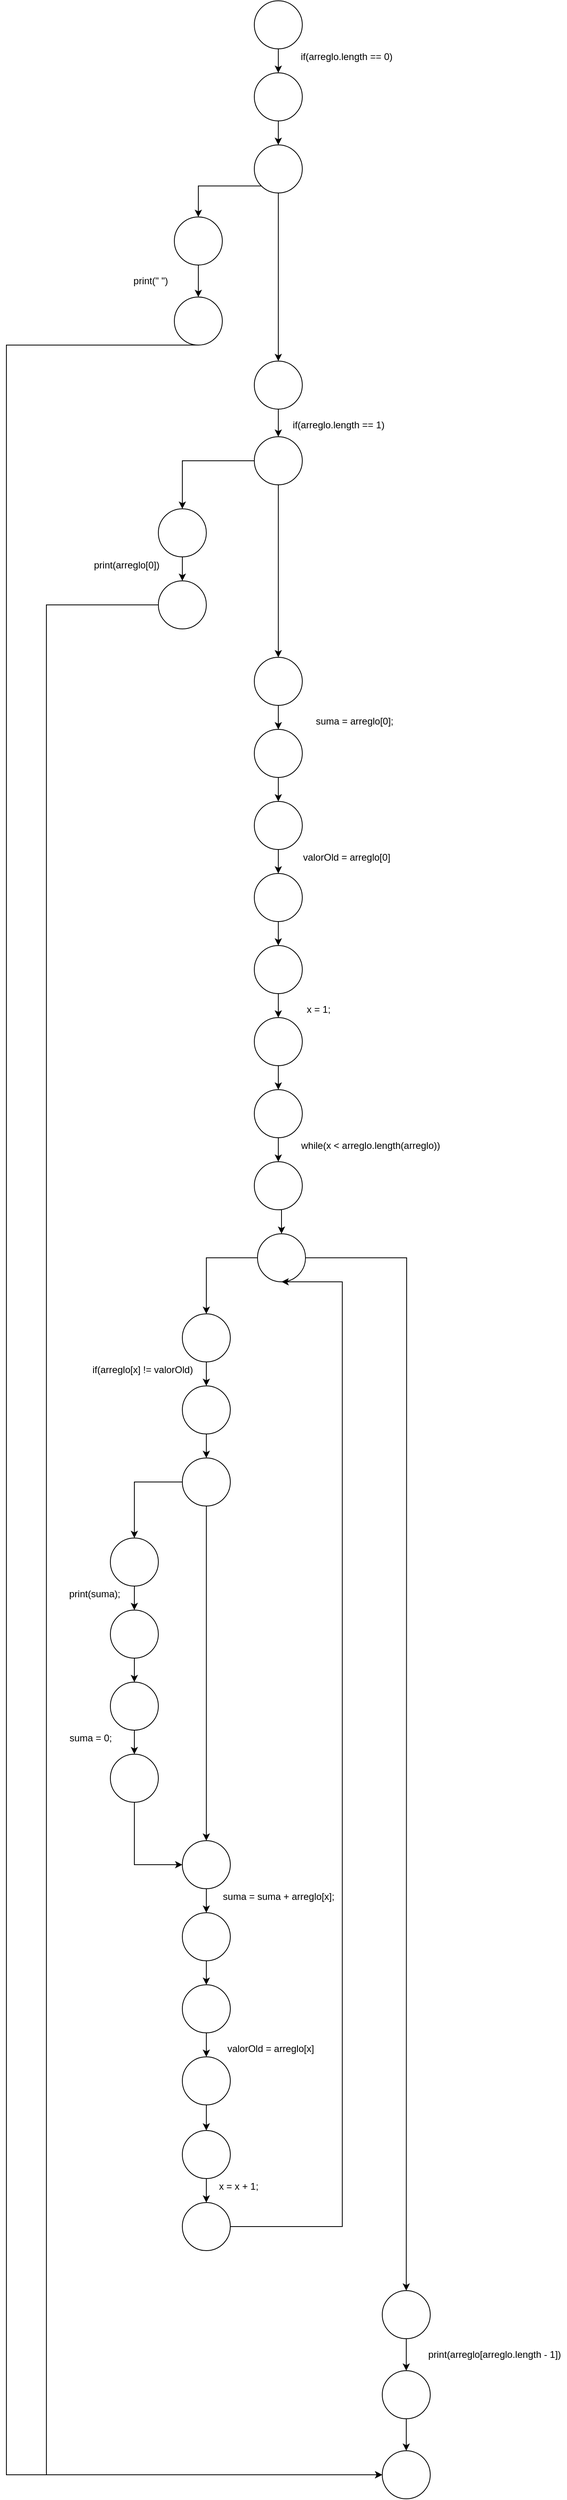 <mxfile version="14.7.9" type="github">
  <diagram id="WcriYCKenzfUjqUQbDSd" name="Page-1">
    <mxGraphModel dx="2955" dy="1795" grid="1" gridSize="10" guides="1" tooltips="1" connect="1" arrows="1" fold="1" page="1" pageScale="1" pageWidth="827" pageHeight="1169" math="0" shadow="0">
      <root>
        <mxCell id="0" />
        <mxCell id="1" parent="0" />
        <mxCell id="SPVTOjcvmlSqd_9IR7FR-14" style="edgeStyle=orthogonalEdgeStyle;rounded=0;orthogonalLoop=1;jettySize=auto;html=1;exitX=0.5;exitY=1;exitDx=0;exitDy=0;entryX=0.5;entryY=0;entryDx=0;entryDy=0;" edge="1" parent="1" source="SPVTOjcvmlSqd_9IR7FR-1" target="SPVTOjcvmlSqd_9IR7FR-5">
          <mxGeometry relative="1" as="geometry" />
        </mxCell>
        <mxCell id="SPVTOjcvmlSqd_9IR7FR-1" value="" style="ellipse;whiteSpace=wrap;html=1;aspect=fixed;" vertex="1" parent="1">
          <mxGeometry x="350" y="40" width="60" height="60" as="geometry" />
        </mxCell>
        <mxCell id="SPVTOjcvmlSqd_9IR7FR-16" style="edgeStyle=orthogonalEdgeStyle;rounded=0;orthogonalLoop=1;jettySize=auto;html=1;exitX=0.5;exitY=1;exitDx=0;exitDy=0;entryX=0.5;entryY=0;entryDx=0;entryDy=0;" edge="1" parent="1" source="SPVTOjcvmlSqd_9IR7FR-5" target="SPVTOjcvmlSqd_9IR7FR-6">
          <mxGeometry relative="1" as="geometry" />
        </mxCell>
        <mxCell id="SPVTOjcvmlSqd_9IR7FR-5" value="" style="ellipse;whiteSpace=wrap;html=1;aspect=fixed;" vertex="1" parent="1">
          <mxGeometry x="350" y="130" width="60" height="60" as="geometry" />
        </mxCell>
        <mxCell id="SPVTOjcvmlSqd_9IR7FR-18" style="edgeStyle=orthogonalEdgeStyle;rounded=0;orthogonalLoop=1;jettySize=auto;html=1;exitX=0;exitY=1;exitDx=0;exitDy=0;" edge="1" parent="1" source="SPVTOjcvmlSqd_9IR7FR-6" target="SPVTOjcvmlSqd_9IR7FR-7">
          <mxGeometry relative="1" as="geometry" />
        </mxCell>
        <mxCell id="SPVTOjcvmlSqd_9IR7FR-21" style="edgeStyle=orthogonalEdgeStyle;rounded=0;orthogonalLoop=1;jettySize=auto;html=1;exitX=0.5;exitY=1;exitDx=0;exitDy=0;entryX=0.5;entryY=0;entryDx=0;entryDy=0;" edge="1" parent="1" source="SPVTOjcvmlSqd_9IR7FR-6" target="SPVTOjcvmlSqd_9IR7FR-9">
          <mxGeometry relative="1" as="geometry" />
        </mxCell>
        <mxCell id="SPVTOjcvmlSqd_9IR7FR-6" value="" style="ellipse;whiteSpace=wrap;html=1;aspect=fixed;" vertex="1" parent="1">
          <mxGeometry x="350" y="220" width="60" height="60" as="geometry" />
        </mxCell>
        <mxCell id="SPVTOjcvmlSqd_9IR7FR-19" value="" style="edgeStyle=orthogonalEdgeStyle;rounded=0;orthogonalLoop=1;jettySize=auto;html=1;" edge="1" parent="1" source="SPVTOjcvmlSqd_9IR7FR-7" target="SPVTOjcvmlSqd_9IR7FR-8">
          <mxGeometry relative="1" as="geometry" />
        </mxCell>
        <mxCell id="SPVTOjcvmlSqd_9IR7FR-7" value="" style="ellipse;whiteSpace=wrap;html=1;aspect=fixed;" vertex="1" parent="1">
          <mxGeometry x="250" y="310" width="60" height="60" as="geometry" />
        </mxCell>
        <mxCell id="SPVTOjcvmlSqd_9IR7FR-104" style="edgeStyle=orthogonalEdgeStyle;rounded=0;orthogonalLoop=1;jettySize=auto;html=1;exitX=0.5;exitY=1;exitDx=0;exitDy=0;entryX=0;entryY=0.5;entryDx=0;entryDy=0;" edge="1" parent="1" source="SPVTOjcvmlSqd_9IR7FR-8" target="SPVTOjcvmlSqd_9IR7FR-100">
          <mxGeometry relative="1" as="geometry">
            <Array as="points">
              <mxPoint x="40" y="470" />
              <mxPoint x="40" y="3130" />
            </Array>
          </mxGeometry>
        </mxCell>
        <mxCell id="SPVTOjcvmlSqd_9IR7FR-8" value="" style="ellipse;whiteSpace=wrap;html=1;aspect=fixed;" vertex="1" parent="1">
          <mxGeometry x="250" y="410" width="60" height="60" as="geometry" />
        </mxCell>
        <mxCell id="SPVTOjcvmlSqd_9IR7FR-22" style="edgeStyle=orthogonalEdgeStyle;rounded=0;orthogonalLoop=1;jettySize=auto;html=1;exitX=0.5;exitY=1;exitDx=0;exitDy=0;entryX=0.5;entryY=0;entryDx=0;entryDy=0;" edge="1" parent="1" source="SPVTOjcvmlSqd_9IR7FR-9" target="SPVTOjcvmlSqd_9IR7FR-10">
          <mxGeometry relative="1" as="geometry" />
        </mxCell>
        <mxCell id="SPVTOjcvmlSqd_9IR7FR-9" value="" style="ellipse;whiteSpace=wrap;html=1;aspect=fixed;" vertex="1" parent="1">
          <mxGeometry x="350" y="490" width="60" height="60" as="geometry" />
        </mxCell>
        <mxCell id="SPVTOjcvmlSqd_9IR7FR-40" style="edgeStyle=orthogonalEdgeStyle;rounded=0;orthogonalLoop=1;jettySize=auto;html=1;exitX=0;exitY=0.5;exitDx=0;exitDy=0;entryX=0.5;entryY=0;entryDx=0;entryDy=0;" edge="1" parent="1" source="SPVTOjcvmlSqd_9IR7FR-10" target="SPVTOjcvmlSqd_9IR7FR-11">
          <mxGeometry relative="1" as="geometry" />
        </mxCell>
        <mxCell id="SPVTOjcvmlSqd_9IR7FR-44" style="edgeStyle=orthogonalEdgeStyle;rounded=0;orthogonalLoop=1;jettySize=auto;html=1;exitX=0.5;exitY=1;exitDx=0;exitDy=0;" edge="1" parent="1" source="SPVTOjcvmlSqd_9IR7FR-10" target="SPVTOjcvmlSqd_9IR7FR-36">
          <mxGeometry relative="1" as="geometry" />
        </mxCell>
        <mxCell id="SPVTOjcvmlSqd_9IR7FR-10" value="" style="ellipse;whiteSpace=wrap;html=1;aspect=fixed;" vertex="1" parent="1">
          <mxGeometry x="350" y="584.5" width="60" height="60" as="geometry" />
        </mxCell>
        <mxCell id="SPVTOjcvmlSqd_9IR7FR-42" style="edgeStyle=orthogonalEdgeStyle;rounded=0;orthogonalLoop=1;jettySize=auto;html=1;exitX=0.5;exitY=1;exitDx=0;exitDy=0;entryX=0.5;entryY=0;entryDx=0;entryDy=0;" edge="1" parent="1" source="SPVTOjcvmlSqd_9IR7FR-11" target="SPVTOjcvmlSqd_9IR7FR-12">
          <mxGeometry relative="1" as="geometry" />
        </mxCell>
        <mxCell id="SPVTOjcvmlSqd_9IR7FR-11" value="" style="ellipse;whiteSpace=wrap;html=1;aspect=fixed;" vertex="1" parent="1">
          <mxGeometry x="230" y="674.5" width="60" height="60" as="geometry" />
        </mxCell>
        <mxCell id="SPVTOjcvmlSqd_9IR7FR-105" style="edgeStyle=orthogonalEdgeStyle;rounded=0;orthogonalLoop=1;jettySize=auto;html=1;exitX=0;exitY=0.5;exitDx=0;exitDy=0;entryX=0;entryY=0.5;entryDx=0;entryDy=0;" edge="1" parent="1" source="SPVTOjcvmlSqd_9IR7FR-12" target="SPVTOjcvmlSqd_9IR7FR-100">
          <mxGeometry relative="1" as="geometry">
            <Array as="points">
              <mxPoint x="90" y="794" />
              <mxPoint x="90" y="3130" />
            </Array>
          </mxGeometry>
        </mxCell>
        <mxCell id="SPVTOjcvmlSqd_9IR7FR-12" value="" style="ellipse;whiteSpace=wrap;html=1;aspect=fixed;" vertex="1" parent="1">
          <mxGeometry x="230" y="764.5" width="60" height="60" as="geometry" />
        </mxCell>
        <mxCell id="SPVTOjcvmlSqd_9IR7FR-17" value="if(arreglo.length == 0)" style="text;html=1;align=center;verticalAlign=middle;resizable=0;points=[];autosize=1;strokeColor=none;" vertex="1" parent="1">
          <mxGeometry x="400" y="100" width="130" height="20" as="geometry" />
        </mxCell>
        <mxCell id="SPVTOjcvmlSqd_9IR7FR-20" value="print(&quot; &quot;)" style="text;html=1;align=center;verticalAlign=middle;resizable=0;points=[];autosize=1;strokeColor=none;" vertex="1" parent="1">
          <mxGeometry x="190" y="380" width="60" height="20" as="geometry" />
        </mxCell>
        <mxCell id="SPVTOjcvmlSqd_9IR7FR-23" value="if(arreglo.length == 1)" style="text;html=1;align=center;verticalAlign=middle;resizable=0;points=[];autosize=1;strokeColor=none;" vertex="1" parent="1">
          <mxGeometry x="390" y="560" width="130" height="20" as="geometry" />
        </mxCell>
        <mxCell id="SPVTOjcvmlSqd_9IR7FR-51" style="edgeStyle=orthogonalEdgeStyle;rounded=0;orthogonalLoop=1;jettySize=auto;html=1;exitX=0.5;exitY=1;exitDx=0;exitDy=0;" edge="1" parent="1" source="SPVTOjcvmlSqd_9IR7FR-32" target="SPVTOjcvmlSqd_9IR7FR-33">
          <mxGeometry relative="1" as="geometry" />
        </mxCell>
        <mxCell id="SPVTOjcvmlSqd_9IR7FR-32" value="" style="ellipse;whiteSpace=wrap;html=1;aspect=fixed;" vertex="1" parent="1">
          <mxGeometry x="350" y="1220" width="60" height="60" as="geometry" />
        </mxCell>
        <mxCell id="SPVTOjcvmlSqd_9IR7FR-58" style="edgeStyle=orthogonalEdgeStyle;rounded=0;orthogonalLoop=1;jettySize=auto;html=1;exitX=0.5;exitY=1;exitDx=0;exitDy=0;entryX=0.5;entryY=0;entryDx=0;entryDy=0;" edge="1" parent="1" source="SPVTOjcvmlSqd_9IR7FR-33" target="SPVTOjcvmlSqd_9IR7FR-34">
          <mxGeometry relative="1" as="geometry" />
        </mxCell>
        <mxCell id="SPVTOjcvmlSqd_9IR7FR-33" value="" style="ellipse;whiteSpace=wrap;html=1;aspect=fixed;" vertex="1" parent="1">
          <mxGeometry x="350" y="1310" width="60" height="60" as="geometry" />
        </mxCell>
        <mxCell id="SPVTOjcvmlSqd_9IR7FR-59" style="edgeStyle=orthogonalEdgeStyle;rounded=0;orthogonalLoop=1;jettySize=auto;html=1;exitX=0.5;exitY=1;exitDx=0;exitDy=0;entryX=0.5;entryY=0;entryDx=0;entryDy=0;" edge="1" parent="1" source="SPVTOjcvmlSqd_9IR7FR-34" target="SPVTOjcvmlSqd_9IR7FR-35">
          <mxGeometry relative="1" as="geometry" />
        </mxCell>
        <mxCell id="SPVTOjcvmlSqd_9IR7FR-34" value="" style="ellipse;whiteSpace=wrap;html=1;aspect=fixed;" vertex="1" parent="1">
          <mxGeometry x="350" y="1400" width="60" height="60" as="geometry" />
        </mxCell>
        <mxCell id="SPVTOjcvmlSqd_9IR7FR-61" style="edgeStyle=orthogonalEdgeStyle;rounded=0;orthogonalLoop=1;jettySize=auto;html=1;exitX=0.5;exitY=1;exitDx=0;exitDy=0;entryX=0.5;entryY=0;entryDx=0;entryDy=0;" edge="1" parent="1" source="SPVTOjcvmlSqd_9IR7FR-35" target="SPVTOjcvmlSqd_9IR7FR-54">
          <mxGeometry relative="1" as="geometry" />
        </mxCell>
        <mxCell id="SPVTOjcvmlSqd_9IR7FR-35" value="" style="ellipse;whiteSpace=wrap;html=1;aspect=fixed;" vertex="1" parent="1">
          <mxGeometry x="350" y="1490" width="60" height="60" as="geometry" />
        </mxCell>
        <mxCell id="SPVTOjcvmlSqd_9IR7FR-45" style="edgeStyle=orthogonalEdgeStyle;rounded=0;orthogonalLoop=1;jettySize=auto;html=1;exitX=0.5;exitY=1;exitDx=0;exitDy=0;entryX=0.5;entryY=0;entryDx=0;entryDy=0;" edge="1" parent="1" source="SPVTOjcvmlSqd_9IR7FR-36" target="SPVTOjcvmlSqd_9IR7FR-37">
          <mxGeometry relative="1" as="geometry" />
        </mxCell>
        <mxCell id="SPVTOjcvmlSqd_9IR7FR-36" value="" style="ellipse;whiteSpace=wrap;html=1;aspect=fixed;" vertex="1" parent="1">
          <mxGeometry x="350" y="860" width="60" height="60" as="geometry" />
        </mxCell>
        <mxCell id="SPVTOjcvmlSqd_9IR7FR-47" style="edgeStyle=orthogonalEdgeStyle;rounded=0;orthogonalLoop=1;jettySize=auto;html=1;exitX=0.5;exitY=1;exitDx=0;exitDy=0;entryX=0.5;entryY=0;entryDx=0;entryDy=0;" edge="1" parent="1" source="SPVTOjcvmlSqd_9IR7FR-37" target="SPVTOjcvmlSqd_9IR7FR-38">
          <mxGeometry relative="1" as="geometry" />
        </mxCell>
        <mxCell id="SPVTOjcvmlSqd_9IR7FR-37" value="" style="ellipse;whiteSpace=wrap;html=1;aspect=fixed;" vertex="1" parent="1">
          <mxGeometry x="350" y="950" width="60" height="60" as="geometry" />
        </mxCell>
        <mxCell id="SPVTOjcvmlSqd_9IR7FR-48" style="edgeStyle=orthogonalEdgeStyle;rounded=0;orthogonalLoop=1;jettySize=auto;html=1;exitX=0.5;exitY=1;exitDx=0;exitDy=0;entryX=0.5;entryY=0;entryDx=0;entryDy=0;" edge="1" parent="1" source="SPVTOjcvmlSqd_9IR7FR-38" target="SPVTOjcvmlSqd_9IR7FR-39">
          <mxGeometry relative="1" as="geometry" />
        </mxCell>
        <mxCell id="SPVTOjcvmlSqd_9IR7FR-38" value="" style="ellipse;whiteSpace=wrap;html=1;aspect=fixed;" vertex="1" parent="1">
          <mxGeometry x="350" y="1040" width="60" height="60" as="geometry" />
        </mxCell>
        <mxCell id="SPVTOjcvmlSqd_9IR7FR-50" style="edgeStyle=orthogonalEdgeStyle;rounded=0;orthogonalLoop=1;jettySize=auto;html=1;exitX=0.5;exitY=1;exitDx=0;exitDy=0;entryX=0.5;entryY=0;entryDx=0;entryDy=0;" edge="1" parent="1" source="SPVTOjcvmlSqd_9IR7FR-39" target="SPVTOjcvmlSqd_9IR7FR-32">
          <mxGeometry relative="1" as="geometry" />
        </mxCell>
        <mxCell id="SPVTOjcvmlSqd_9IR7FR-39" value="" style="ellipse;whiteSpace=wrap;html=1;aspect=fixed;" vertex="1" parent="1">
          <mxGeometry x="350" y="1130" width="60" height="60" as="geometry" />
        </mxCell>
        <mxCell id="SPVTOjcvmlSqd_9IR7FR-43" value="print(arreglo[0])" style="text;html=1;align=center;verticalAlign=middle;resizable=0;points=[];autosize=1;strokeColor=none;" vertex="1" parent="1">
          <mxGeometry x="140" y="734.5" width="100" height="20" as="geometry" />
        </mxCell>
        <mxCell id="SPVTOjcvmlSqd_9IR7FR-46" value="suma = arreglo[0];" style="text;html=1;align=center;verticalAlign=middle;resizable=0;points=[];autosize=1;strokeColor=none;" vertex="1" parent="1">
          <mxGeometry x="420" y="930" width="110" height="20" as="geometry" />
        </mxCell>
        <mxCell id="SPVTOjcvmlSqd_9IR7FR-49" value="valorOld = arreglo[0]" style="text;html=1;align=center;verticalAlign=middle;resizable=0;points=[];autosize=1;strokeColor=none;" vertex="1" parent="1">
          <mxGeometry x="405" y="1100" width="120" height="20" as="geometry" />
        </mxCell>
        <mxCell id="SPVTOjcvmlSqd_9IR7FR-52" value="x = 1;" style="text;html=1;align=center;verticalAlign=middle;resizable=0;points=[];autosize=1;strokeColor=none;" vertex="1" parent="1">
          <mxGeometry x="405" y="1290" width="50" height="20" as="geometry" />
        </mxCell>
        <mxCell id="SPVTOjcvmlSqd_9IR7FR-67" style="edgeStyle=orthogonalEdgeStyle;rounded=0;orthogonalLoop=1;jettySize=auto;html=1;exitX=0;exitY=0.5;exitDx=0;exitDy=0;entryX=0.5;entryY=0;entryDx=0;entryDy=0;" edge="1" parent="1" source="SPVTOjcvmlSqd_9IR7FR-54" target="SPVTOjcvmlSqd_9IR7FR-55">
          <mxGeometry relative="1" as="geometry" />
        </mxCell>
        <mxCell id="SPVTOjcvmlSqd_9IR7FR-96" style="edgeStyle=orthogonalEdgeStyle;rounded=0;orthogonalLoop=1;jettySize=auto;html=1;exitX=1;exitY=0.5;exitDx=0;exitDy=0;" edge="1" parent="1" source="SPVTOjcvmlSqd_9IR7FR-54">
          <mxGeometry relative="1" as="geometry">
            <mxPoint x="540" y="2900" as="targetPoint" />
          </mxGeometry>
        </mxCell>
        <mxCell id="SPVTOjcvmlSqd_9IR7FR-54" value="" style="ellipse;whiteSpace=wrap;html=1;aspect=fixed;" vertex="1" parent="1">
          <mxGeometry x="354" y="1580" width="60" height="60" as="geometry" />
        </mxCell>
        <mxCell id="SPVTOjcvmlSqd_9IR7FR-68" style="edgeStyle=orthogonalEdgeStyle;rounded=0;orthogonalLoop=1;jettySize=auto;html=1;exitX=0.5;exitY=1;exitDx=0;exitDy=0;entryX=0.5;entryY=0;entryDx=0;entryDy=0;" edge="1" parent="1" source="SPVTOjcvmlSqd_9IR7FR-55" target="SPVTOjcvmlSqd_9IR7FR-56">
          <mxGeometry relative="1" as="geometry" />
        </mxCell>
        <mxCell id="SPVTOjcvmlSqd_9IR7FR-55" value="" style="ellipse;whiteSpace=wrap;html=1;aspect=fixed;" vertex="1" parent="1">
          <mxGeometry x="260" y="1680" width="60" height="60" as="geometry" />
        </mxCell>
        <mxCell id="SPVTOjcvmlSqd_9IR7FR-70" style="edgeStyle=orthogonalEdgeStyle;rounded=0;orthogonalLoop=1;jettySize=auto;html=1;exitX=0.5;exitY=1;exitDx=0;exitDy=0;entryX=0.5;entryY=0;entryDx=0;entryDy=0;" edge="1" parent="1" source="SPVTOjcvmlSqd_9IR7FR-56" target="SPVTOjcvmlSqd_9IR7FR-57">
          <mxGeometry relative="1" as="geometry" />
        </mxCell>
        <mxCell id="SPVTOjcvmlSqd_9IR7FR-56" value="" style="ellipse;whiteSpace=wrap;html=1;aspect=fixed;" vertex="1" parent="1">
          <mxGeometry x="260" y="1770" width="60" height="60" as="geometry" />
        </mxCell>
        <mxCell id="SPVTOjcvmlSqd_9IR7FR-71" style="edgeStyle=orthogonalEdgeStyle;rounded=0;orthogonalLoop=1;jettySize=auto;html=1;exitX=0;exitY=0.5;exitDx=0;exitDy=0;entryX=0.5;entryY=0;entryDx=0;entryDy=0;" edge="1" parent="1" source="SPVTOjcvmlSqd_9IR7FR-57" target="SPVTOjcvmlSqd_9IR7FR-63">
          <mxGeometry relative="1" as="geometry" />
        </mxCell>
        <mxCell id="SPVTOjcvmlSqd_9IR7FR-84" style="edgeStyle=orthogonalEdgeStyle;rounded=0;orthogonalLoop=1;jettySize=auto;html=1;exitX=0.5;exitY=1;exitDx=0;exitDy=0;entryX=0.5;entryY=0;entryDx=0;entryDy=0;" edge="1" parent="1" source="SPVTOjcvmlSqd_9IR7FR-57" target="SPVTOjcvmlSqd_9IR7FR-76">
          <mxGeometry relative="1" as="geometry" />
        </mxCell>
        <mxCell id="SPVTOjcvmlSqd_9IR7FR-57" value="" style="ellipse;whiteSpace=wrap;html=1;aspect=fixed;" vertex="1" parent="1">
          <mxGeometry x="260" y="1860" width="60" height="60" as="geometry" />
        </mxCell>
        <mxCell id="SPVTOjcvmlSqd_9IR7FR-60" value="while(x &amp;lt; arreglo.length(arreglo))" style="text;html=1;align=center;verticalAlign=middle;resizable=0;points=[];autosize=1;strokeColor=none;" vertex="1" parent="1">
          <mxGeometry x="400" y="1460" width="190" height="20" as="geometry" />
        </mxCell>
        <mxCell id="SPVTOjcvmlSqd_9IR7FR-72" style="edgeStyle=orthogonalEdgeStyle;rounded=0;orthogonalLoop=1;jettySize=auto;html=1;exitX=0.5;exitY=1;exitDx=0;exitDy=0;entryX=0.5;entryY=0;entryDx=0;entryDy=0;" edge="1" parent="1" source="SPVTOjcvmlSqd_9IR7FR-63" target="SPVTOjcvmlSqd_9IR7FR-64">
          <mxGeometry relative="1" as="geometry" />
        </mxCell>
        <mxCell id="SPVTOjcvmlSqd_9IR7FR-63" value="" style="ellipse;whiteSpace=wrap;html=1;aspect=fixed;" vertex="1" parent="1">
          <mxGeometry x="170" y="1960" width="60" height="60" as="geometry" />
        </mxCell>
        <mxCell id="SPVTOjcvmlSqd_9IR7FR-74" style="edgeStyle=orthogonalEdgeStyle;rounded=0;orthogonalLoop=1;jettySize=auto;html=1;exitX=0.5;exitY=1;exitDx=0;exitDy=0;entryX=0.5;entryY=0;entryDx=0;entryDy=0;" edge="1" parent="1" source="SPVTOjcvmlSqd_9IR7FR-64" target="SPVTOjcvmlSqd_9IR7FR-65">
          <mxGeometry relative="1" as="geometry" />
        </mxCell>
        <mxCell id="SPVTOjcvmlSqd_9IR7FR-64" value="" style="ellipse;whiteSpace=wrap;html=1;aspect=fixed;" vertex="1" parent="1">
          <mxGeometry x="170" y="2050" width="60" height="60" as="geometry" />
        </mxCell>
        <mxCell id="SPVTOjcvmlSqd_9IR7FR-81" style="edgeStyle=orthogonalEdgeStyle;rounded=0;orthogonalLoop=1;jettySize=auto;html=1;exitX=0.5;exitY=1;exitDx=0;exitDy=0;entryX=0.5;entryY=0;entryDx=0;entryDy=0;" edge="1" parent="1" source="SPVTOjcvmlSqd_9IR7FR-65" target="SPVTOjcvmlSqd_9IR7FR-66">
          <mxGeometry relative="1" as="geometry" />
        </mxCell>
        <mxCell id="SPVTOjcvmlSqd_9IR7FR-65" value="" style="ellipse;whiteSpace=wrap;html=1;aspect=fixed;" vertex="1" parent="1">
          <mxGeometry x="170" y="2140" width="60" height="60" as="geometry" />
        </mxCell>
        <mxCell id="SPVTOjcvmlSqd_9IR7FR-83" style="edgeStyle=orthogonalEdgeStyle;rounded=0;orthogonalLoop=1;jettySize=auto;html=1;exitX=0.5;exitY=1;exitDx=0;exitDy=0;entryX=0;entryY=0.5;entryDx=0;entryDy=0;" edge="1" parent="1" source="SPVTOjcvmlSqd_9IR7FR-66" target="SPVTOjcvmlSqd_9IR7FR-76">
          <mxGeometry relative="1" as="geometry" />
        </mxCell>
        <mxCell id="SPVTOjcvmlSqd_9IR7FR-66" value="" style="ellipse;whiteSpace=wrap;html=1;aspect=fixed;" vertex="1" parent="1">
          <mxGeometry x="170" y="2230" width="60" height="60" as="geometry" />
        </mxCell>
        <mxCell id="SPVTOjcvmlSqd_9IR7FR-69" value="if(arreglo[x] != valorOld)" style="text;html=1;align=center;verticalAlign=middle;resizable=0;points=[];autosize=1;strokeColor=none;" vertex="1" parent="1">
          <mxGeometry x="140" y="1740" width="140" height="20" as="geometry" />
        </mxCell>
        <mxCell id="SPVTOjcvmlSqd_9IR7FR-73" value="print(suma);" style="text;html=1;align=center;verticalAlign=middle;resizable=0;points=[];autosize=1;strokeColor=none;" vertex="1" parent="1">
          <mxGeometry x="110" y="2020" width="80" height="20" as="geometry" />
        </mxCell>
        <mxCell id="SPVTOjcvmlSqd_9IR7FR-75" style="edgeStyle=orthogonalEdgeStyle;rounded=0;orthogonalLoop=1;jettySize=auto;html=1;exitX=0.5;exitY=1;exitDx=0;exitDy=0;entryX=0.5;entryY=0;entryDx=0;entryDy=0;" edge="1" parent="1" source="SPVTOjcvmlSqd_9IR7FR-76" target="SPVTOjcvmlSqd_9IR7FR-78">
          <mxGeometry relative="1" as="geometry" />
        </mxCell>
        <mxCell id="SPVTOjcvmlSqd_9IR7FR-76" value="" style="ellipse;whiteSpace=wrap;html=1;aspect=fixed;" vertex="1" parent="1">
          <mxGeometry x="260" y="2338" width="60" height="60" as="geometry" />
        </mxCell>
        <mxCell id="SPVTOjcvmlSqd_9IR7FR-77" style="edgeStyle=orthogonalEdgeStyle;rounded=0;orthogonalLoop=1;jettySize=auto;html=1;exitX=0.5;exitY=1;exitDx=0;exitDy=0;entryX=0.5;entryY=0;entryDx=0;entryDy=0;" edge="1" parent="1" source="SPVTOjcvmlSqd_9IR7FR-78" target="SPVTOjcvmlSqd_9IR7FR-79">
          <mxGeometry relative="1" as="geometry" />
        </mxCell>
        <mxCell id="SPVTOjcvmlSqd_9IR7FR-78" value="" style="ellipse;whiteSpace=wrap;html=1;aspect=fixed;" vertex="1" parent="1">
          <mxGeometry x="260" y="2428" width="60" height="60" as="geometry" />
        </mxCell>
        <mxCell id="SPVTOjcvmlSqd_9IR7FR-90" style="edgeStyle=orthogonalEdgeStyle;rounded=0;orthogonalLoop=1;jettySize=auto;html=1;exitX=0.5;exitY=1;exitDx=0;exitDy=0;entryX=0.5;entryY=0;entryDx=0;entryDy=0;" edge="1" parent="1" source="SPVTOjcvmlSqd_9IR7FR-79" target="SPVTOjcvmlSqd_9IR7FR-80">
          <mxGeometry relative="1" as="geometry" />
        </mxCell>
        <mxCell id="SPVTOjcvmlSqd_9IR7FR-79" value="" style="ellipse;whiteSpace=wrap;html=1;aspect=fixed;" vertex="1" parent="1">
          <mxGeometry x="260" y="2518" width="60" height="60" as="geometry" />
        </mxCell>
        <mxCell id="SPVTOjcvmlSqd_9IR7FR-92" style="edgeStyle=orthogonalEdgeStyle;rounded=0;orthogonalLoop=1;jettySize=auto;html=1;exitX=0.5;exitY=1;exitDx=0;exitDy=0;entryX=0.5;entryY=0;entryDx=0;entryDy=0;" edge="1" parent="1" source="SPVTOjcvmlSqd_9IR7FR-80" target="SPVTOjcvmlSqd_9IR7FR-87">
          <mxGeometry relative="1" as="geometry" />
        </mxCell>
        <mxCell id="SPVTOjcvmlSqd_9IR7FR-80" value="" style="ellipse;whiteSpace=wrap;html=1;aspect=fixed;" vertex="1" parent="1">
          <mxGeometry x="260" y="2608" width="60" height="60" as="geometry" />
        </mxCell>
        <mxCell id="SPVTOjcvmlSqd_9IR7FR-82" value="suma = 0;" style="text;html=1;align=center;verticalAlign=middle;resizable=0;points=[];autosize=1;strokeColor=none;" vertex="1" parent="1">
          <mxGeometry x="110" y="2200" width="70" height="20" as="geometry" />
        </mxCell>
        <mxCell id="SPVTOjcvmlSqd_9IR7FR-85" value="suma = suma + arreglo[x];" style="text;html=1;align=center;verticalAlign=middle;resizable=0;points=[];autosize=1;strokeColor=none;" vertex="1" parent="1">
          <mxGeometry x="305" y="2398" width="150" height="20" as="geometry" />
        </mxCell>
        <mxCell id="SPVTOjcvmlSqd_9IR7FR-86" style="edgeStyle=orthogonalEdgeStyle;rounded=0;orthogonalLoop=1;jettySize=auto;html=1;exitX=0.5;exitY=1;exitDx=0;exitDy=0;entryX=0.5;entryY=0;entryDx=0;entryDy=0;" edge="1" parent="1" source="SPVTOjcvmlSqd_9IR7FR-87" target="SPVTOjcvmlSqd_9IR7FR-88">
          <mxGeometry relative="1" as="geometry" />
        </mxCell>
        <mxCell id="SPVTOjcvmlSqd_9IR7FR-87" value="" style="ellipse;whiteSpace=wrap;html=1;aspect=fixed;" vertex="1" parent="1">
          <mxGeometry x="260" y="2700" width="60" height="60" as="geometry" />
        </mxCell>
        <mxCell id="SPVTOjcvmlSqd_9IR7FR-95" style="edgeStyle=orthogonalEdgeStyle;rounded=0;orthogonalLoop=1;jettySize=auto;html=1;exitX=1;exitY=0.5;exitDx=0;exitDy=0;entryX=0.5;entryY=1;entryDx=0;entryDy=0;" edge="1" parent="1" source="SPVTOjcvmlSqd_9IR7FR-88" target="SPVTOjcvmlSqd_9IR7FR-54">
          <mxGeometry relative="1" as="geometry">
            <Array as="points">
              <mxPoint x="460" y="2820" />
              <mxPoint x="460" y="1640" />
            </Array>
          </mxGeometry>
        </mxCell>
        <mxCell id="SPVTOjcvmlSqd_9IR7FR-88" value="" style="ellipse;whiteSpace=wrap;html=1;aspect=fixed;" vertex="1" parent="1">
          <mxGeometry x="260" y="2790" width="60" height="60" as="geometry" />
        </mxCell>
        <mxCell id="SPVTOjcvmlSqd_9IR7FR-91" value="valorOld = arreglo[x]" style="text;html=1;align=center;verticalAlign=middle;resizable=0;points=[];autosize=1;strokeColor=none;" vertex="1" parent="1">
          <mxGeometry x="310" y="2588" width="120" height="20" as="geometry" />
        </mxCell>
        <mxCell id="SPVTOjcvmlSqd_9IR7FR-93" value="x = x + 1;" style="text;html=1;align=center;verticalAlign=middle;resizable=0;points=[];autosize=1;strokeColor=none;" vertex="1" parent="1">
          <mxGeometry x="300" y="2760" width="60" height="20" as="geometry" />
        </mxCell>
        <mxCell id="SPVTOjcvmlSqd_9IR7FR-101" style="edgeStyle=orthogonalEdgeStyle;rounded=0;orthogonalLoop=1;jettySize=auto;html=1;exitX=0.5;exitY=1;exitDx=0;exitDy=0;entryX=0.5;entryY=0;entryDx=0;entryDy=0;" edge="1" parent="1" source="SPVTOjcvmlSqd_9IR7FR-97" target="SPVTOjcvmlSqd_9IR7FR-99">
          <mxGeometry relative="1" as="geometry" />
        </mxCell>
        <mxCell id="SPVTOjcvmlSqd_9IR7FR-97" value="" style="ellipse;whiteSpace=wrap;html=1;aspect=fixed;" vertex="1" parent="1">
          <mxGeometry x="510" y="2900" width="60" height="60" as="geometry" />
        </mxCell>
        <mxCell id="SPVTOjcvmlSqd_9IR7FR-102" style="edgeStyle=orthogonalEdgeStyle;rounded=0;orthogonalLoop=1;jettySize=auto;html=1;exitX=0.5;exitY=1;exitDx=0;exitDy=0;entryX=0.5;entryY=0;entryDx=0;entryDy=0;" edge="1" parent="1" source="SPVTOjcvmlSqd_9IR7FR-99" target="SPVTOjcvmlSqd_9IR7FR-100">
          <mxGeometry relative="1" as="geometry" />
        </mxCell>
        <mxCell id="SPVTOjcvmlSqd_9IR7FR-99" value="" style="ellipse;whiteSpace=wrap;html=1;aspect=fixed;" vertex="1" parent="1">
          <mxGeometry x="510" y="3000" width="60" height="60" as="geometry" />
        </mxCell>
        <mxCell id="SPVTOjcvmlSqd_9IR7FR-100" value="" style="ellipse;whiteSpace=wrap;html=1;aspect=fixed;" vertex="1" parent="1">
          <mxGeometry x="510" y="3100" width="60" height="60" as="geometry" />
        </mxCell>
        <mxCell id="SPVTOjcvmlSqd_9IR7FR-103" value="print(arreglo[arreglo.length - 1])" style="text;html=1;align=center;verticalAlign=middle;resizable=0;points=[];autosize=1;strokeColor=none;" vertex="1" parent="1">
          <mxGeometry x="560" y="2970" width="180" height="20" as="geometry" />
        </mxCell>
      </root>
    </mxGraphModel>
  </diagram>
</mxfile>
